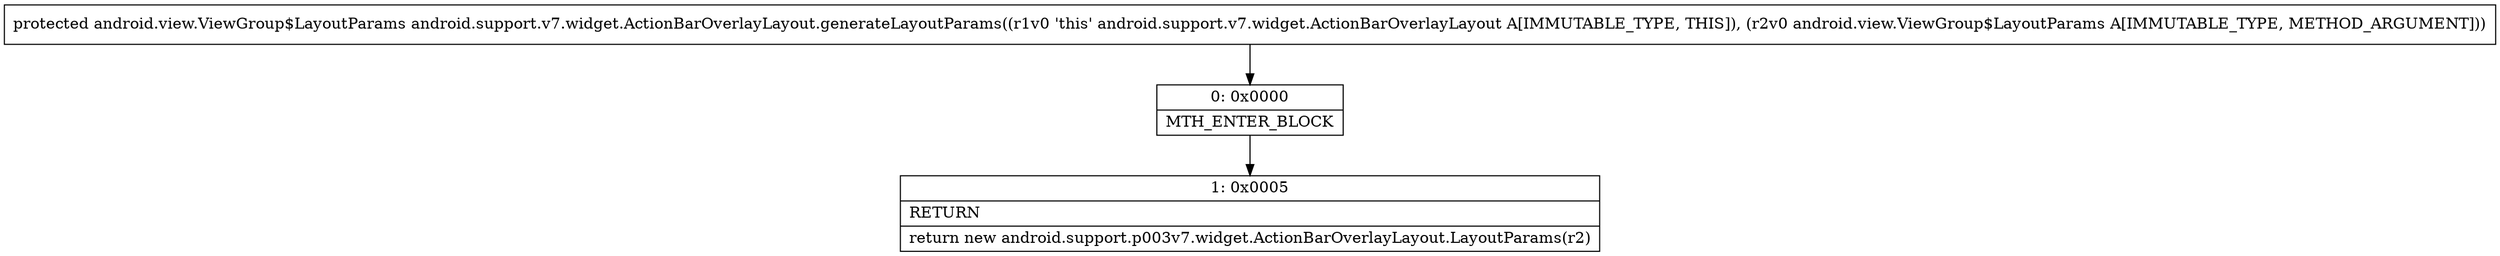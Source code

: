 digraph "CFG forandroid.support.v7.widget.ActionBarOverlayLayout.generateLayoutParams(Landroid\/view\/ViewGroup$LayoutParams;)Landroid\/view\/ViewGroup$LayoutParams;" {
Node_0 [shape=record,label="{0\:\ 0x0000|MTH_ENTER_BLOCK\l}"];
Node_1 [shape=record,label="{1\:\ 0x0005|RETURN\l|return new android.support.p003v7.widget.ActionBarOverlayLayout.LayoutParams(r2)\l}"];
MethodNode[shape=record,label="{protected android.view.ViewGroup$LayoutParams android.support.v7.widget.ActionBarOverlayLayout.generateLayoutParams((r1v0 'this' android.support.v7.widget.ActionBarOverlayLayout A[IMMUTABLE_TYPE, THIS]), (r2v0 android.view.ViewGroup$LayoutParams A[IMMUTABLE_TYPE, METHOD_ARGUMENT])) }"];
MethodNode -> Node_0;
Node_0 -> Node_1;
}


